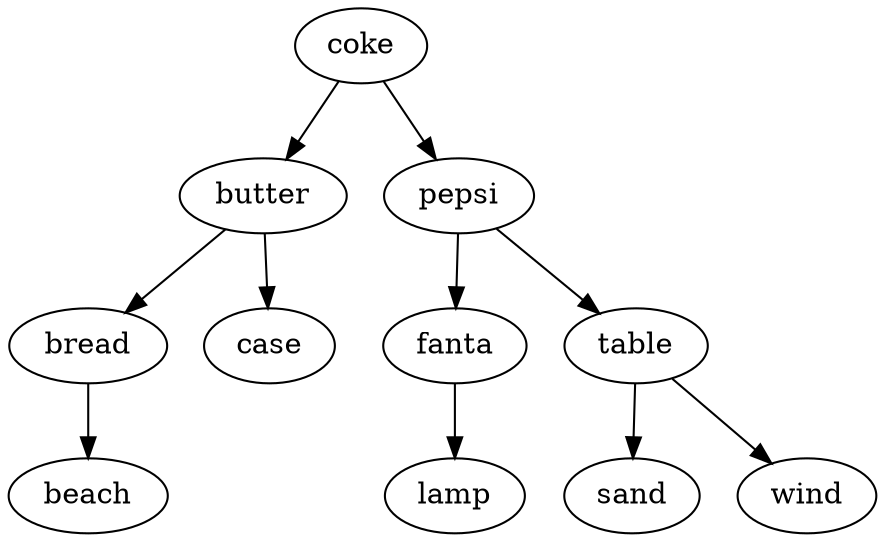 digraph tree {
coke -> butter;
coke -> pepsi;
butter -> bread;
butter -> case;
bread -> beach;
pepsi -> fanta;
pepsi -> table;
fanta -> lamp;
table -> sand;
table -> wind;
}
